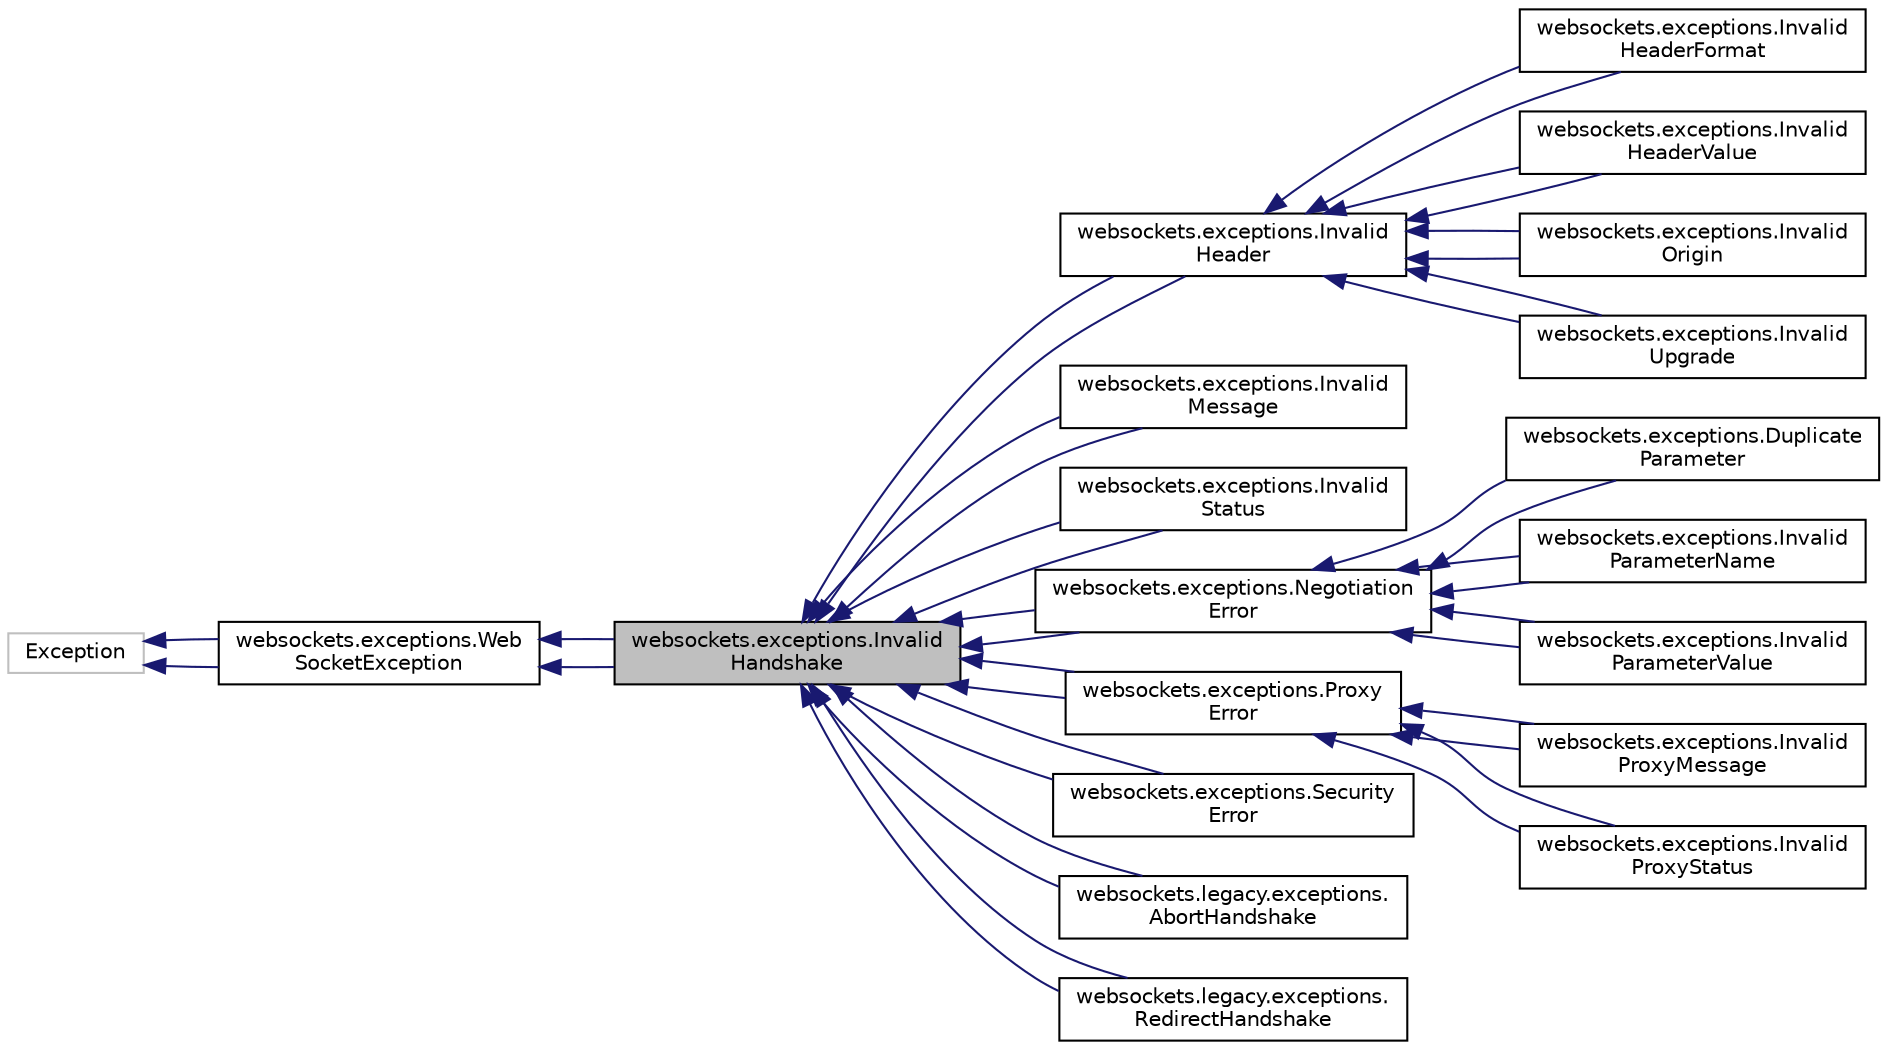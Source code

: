 digraph "websockets.exceptions.InvalidHandshake"
{
 // LATEX_PDF_SIZE
  edge [fontname="Helvetica",fontsize="10",labelfontname="Helvetica",labelfontsize="10"];
  node [fontname="Helvetica",fontsize="10",shape=record];
  rankdir="LR";
  Node1 [label="websockets.exceptions.Invalid\lHandshake",height=0.2,width=0.4,color="black", fillcolor="grey75", style="filled", fontcolor="black",tooltip=" "];
  Node2 -> Node1 [dir="back",color="midnightblue",fontsize="10",style="solid",fontname="Helvetica"];
  Node2 [label="websockets.exceptions.Web\lSocketException",height=0.2,width=0.4,color="black", fillcolor="white", style="filled",URL="$classwebsockets_1_1exceptions_1_1WebSocketException.html",tooltip=" "];
  Node3 -> Node2 [dir="back",color="midnightblue",fontsize="10",style="solid",fontname="Helvetica"];
  Node3 [label="Exception",height=0.2,width=0.4,color="grey75", fillcolor="white", style="filled",tooltip=" "];
  Node3 -> Node2 [dir="back",color="midnightblue",fontsize="10",style="solid",fontname="Helvetica"];
  Node2 -> Node1 [dir="back",color="midnightblue",fontsize="10",style="solid",fontname="Helvetica"];
  Node1 -> Node4 [dir="back",color="midnightblue",fontsize="10",style="solid",fontname="Helvetica"];
  Node4 [label="websockets.exceptions.Invalid\lHeader",height=0.2,width=0.4,color="black", fillcolor="white", style="filled",URL="$classwebsockets_1_1exceptions_1_1InvalidHeader.html",tooltip=" "];
  Node4 -> Node5 [dir="back",color="midnightblue",fontsize="10",style="solid",fontname="Helvetica"];
  Node5 [label="websockets.exceptions.Invalid\lHeaderFormat",height=0.2,width=0.4,color="black", fillcolor="white", style="filled",URL="$classwebsockets_1_1exceptions_1_1InvalidHeaderFormat.html",tooltip=" "];
  Node4 -> Node5 [dir="back",color="midnightblue",fontsize="10",style="solid",fontname="Helvetica"];
  Node4 -> Node6 [dir="back",color="midnightblue",fontsize="10",style="solid",fontname="Helvetica"];
  Node6 [label="websockets.exceptions.Invalid\lHeaderValue",height=0.2,width=0.4,color="black", fillcolor="white", style="filled",URL="$classwebsockets_1_1exceptions_1_1InvalidHeaderValue.html",tooltip=" "];
  Node4 -> Node6 [dir="back",color="midnightblue",fontsize="10",style="solid",fontname="Helvetica"];
  Node4 -> Node7 [dir="back",color="midnightblue",fontsize="10",style="solid",fontname="Helvetica"];
  Node7 [label="websockets.exceptions.Invalid\lOrigin",height=0.2,width=0.4,color="black", fillcolor="white", style="filled",URL="$classwebsockets_1_1exceptions_1_1InvalidOrigin.html",tooltip=" "];
  Node4 -> Node7 [dir="back",color="midnightblue",fontsize="10",style="solid",fontname="Helvetica"];
  Node4 -> Node8 [dir="back",color="midnightblue",fontsize="10",style="solid",fontname="Helvetica"];
  Node8 [label="websockets.exceptions.Invalid\lUpgrade",height=0.2,width=0.4,color="black", fillcolor="white", style="filled",URL="$classwebsockets_1_1exceptions_1_1InvalidUpgrade.html",tooltip=" "];
  Node4 -> Node8 [dir="back",color="midnightblue",fontsize="10",style="solid",fontname="Helvetica"];
  Node1 -> Node4 [dir="back",color="midnightblue",fontsize="10",style="solid",fontname="Helvetica"];
  Node1 -> Node9 [dir="back",color="midnightblue",fontsize="10",style="solid",fontname="Helvetica"];
  Node9 [label="websockets.exceptions.Invalid\lMessage",height=0.2,width=0.4,color="black", fillcolor="white", style="filled",URL="$classwebsockets_1_1exceptions_1_1InvalidMessage.html",tooltip=" "];
  Node1 -> Node9 [dir="back",color="midnightblue",fontsize="10",style="solid",fontname="Helvetica"];
  Node1 -> Node10 [dir="back",color="midnightblue",fontsize="10",style="solid",fontname="Helvetica"];
  Node10 [label="websockets.exceptions.Invalid\lStatus",height=0.2,width=0.4,color="black", fillcolor="white", style="filled",URL="$classwebsockets_1_1exceptions_1_1InvalidStatus.html",tooltip=" "];
  Node1 -> Node10 [dir="back",color="midnightblue",fontsize="10",style="solid",fontname="Helvetica"];
  Node1 -> Node11 [dir="back",color="midnightblue",fontsize="10",style="solid",fontname="Helvetica"];
  Node11 [label="websockets.exceptions.Negotiation\lError",height=0.2,width=0.4,color="black", fillcolor="white", style="filled",URL="$classwebsockets_1_1exceptions_1_1NegotiationError.html",tooltip=" "];
  Node11 -> Node12 [dir="back",color="midnightblue",fontsize="10",style="solid",fontname="Helvetica"];
  Node12 [label="websockets.exceptions.Duplicate\lParameter",height=0.2,width=0.4,color="black", fillcolor="white", style="filled",URL="$classwebsockets_1_1exceptions_1_1DuplicateParameter.html",tooltip=" "];
  Node11 -> Node12 [dir="back",color="midnightblue",fontsize="10",style="solid",fontname="Helvetica"];
  Node11 -> Node13 [dir="back",color="midnightblue",fontsize="10",style="solid",fontname="Helvetica"];
  Node13 [label="websockets.exceptions.Invalid\lParameterName",height=0.2,width=0.4,color="black", fillcolor="white", style="filled",URL="$classwebsockets_1_1exceptions_1_1InvalidParameterName.html",tooltip=" "];
  Node11 -> Node13 [dir="back",color="midnightblue",fontsize="10",style="solid",fontname="Helvetica"];
  Node11 -> Node14 [dir="back",color="midnightblue",fontsize="10",style="solid",fontname="Helvetica"];
  Node14 [label="websockets.exceptions.Invalid\lParameterValue",height=0.2,width=0.4,color="black", fillcolor="white", style="filled",URL="$classwebsockets_1_1exceptions_1_1InvalidParameterValue.html",tooltip=" "];
  Node11 -> Node14 [dir="back",color="midnightblue",fontsize="10",style="solid",fontname="Helvetica"];
  Node1 -> Node11 [dir="back",color="midnightblue",fontsize="10",style="solid",fontname="Helvetica"];
  Node1 -> Node15 [dir="back",color="midnightblue",fontsize="10",style="solid",fontname="Helvetica"];
  Node15 [label="websockets.exceptions.Proxy\lError",height=0.2,width=0.4,color="black", fillcolor="white", style="filled",URL="$classwebsockets_1_1exceptions_1_1ProxyError.html",tooltip=" "];
  Node15 -> Node16 [dir="back",color="midnightblue",fontsize="10",style="solid",fontname="Helvetica"];
  Node16 [label="websockets.exceptions.Invalid\lProxyMessage",height=0.2,width=0.4,color="black", fillcolor="white", style="filled",URL="$classwebsockets_1_1exceptions_1_1InvalidProxyMessage.html",tooltip=" "];
  Node15 -> Node16 [dir="back",color="midnightblue",fontsize="10",style="solid",fontname="Helvetica"];
  Node15 -> Node17 [dir="back",color="midnightblue",fontsize="10",style="solid",fontname="Helvetica"];
  Node17 [label="websockets.exceptions.Invalid\lProxyStatus",height=0.2,width=0.4,color="black", fillcolor="white", style="filled",URL="$classwebsockets_1_1exceptions_1_1InvalidProxyStatus.html",tooltip=" "];
  Node15 -> Node17 [dir="back",color="midnightblue",fontsize="10",style="solid",fontname="Helvetica"];
  Node1 -> Node15 [dir="back",color="midnightblue",fontsize="10",style="solid",fontname="Helvetica"];
  Node1 -> Node18 [dir="back",color="midnightblue",fontsize="10",style="solid",fontname="Helvetica"];
  Node18 [label="websockets.exceptions.Security\lError",height=0.2,width=0.4,color="black", fillcolor="white", style="filled",URL="$classwebsockets_1_1exceptions_1_1SecurityError.html",tooltip=" "];
  Node1 -> Node18 [dir="back",color="midnightblue",fontsize="10",style="solid",fontname="Helvetica"];
  Node1 -> Node19 [dir="back",color="midnightblue",fontsize="10",style="solid",fontname="Helvetica"];
  Node19 [label="websockets.legacy.exceptions.\lAbortHandshake",height=0.2,width=0.4,color="black", fillcolor="white", style="filled",URL="$classwebsockets_1_1legacy_1_1exceptions_1_1AbortHandshake.html",tooltip=" "];
  Node1 -> Node19 [dir="back",color="midnightblue",fontsize="10",style="solid",fontname="Helvetica"];
  Node1 -> Node20 [dir="back",color="midnightblue",fontsize="10",style="solid",fontname="Helvetica"];
  Node20 [label="websockets.legacy.exceptions.\lRedirectHandshake",height=0.2,width=0.4,color="black", fillcolor="white", style="filled",URL="$classwebsockets_1_1legacy_1_1exceptions_1_1RedirectHandshake.html",tooltip=" "];
  Node1 -> Node20 [dir="back",color="midnightblue",fontsize="10",style="solid",fontname="Helvetica"];
}

